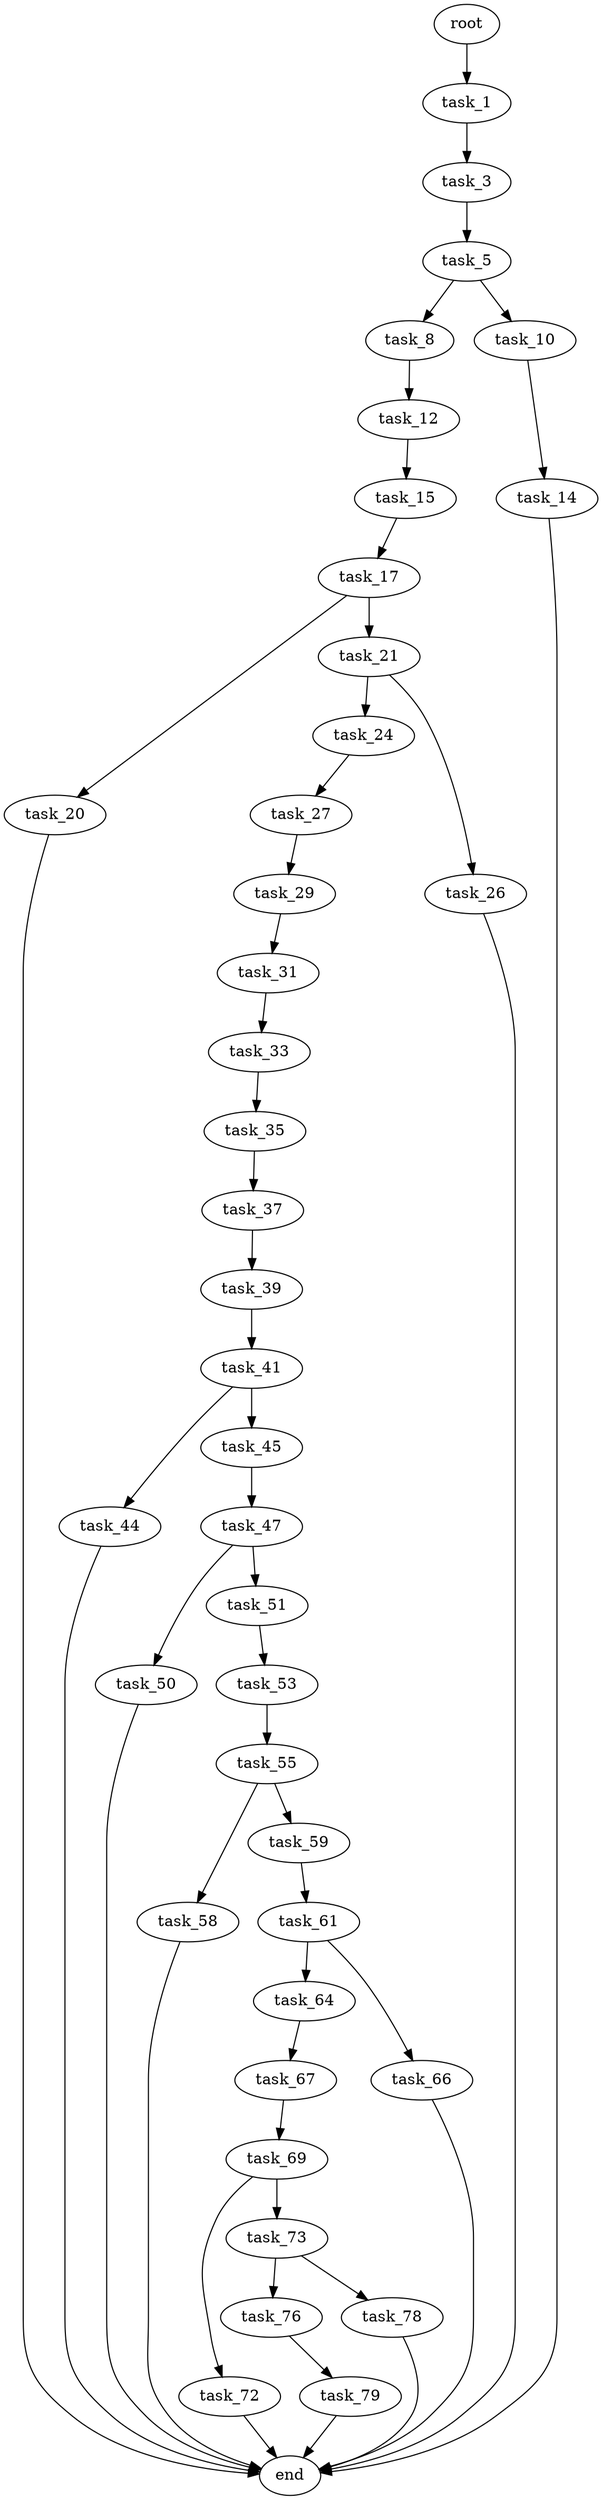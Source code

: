 digraph G {
  root [size="0.000000"];
  task_1 [size="28991029248.000000"];
  task_3 [size="18688409784.000000"];
  task_5 [size="168269123420.000000"];
  task_8 [size="1161731393720.000000"];
  task_10 [size="52579554241.000000"];
  task_12 [size="8589934592.000000"];
  task_14 [size="1025289912536.000000"];
  task_15 [size="8589934592.000000"];
  end [size="0.000000"];
  task_17 [size="231928233984.000000"];
  task_20 [size="13073977400.000000"];
  task_21 [size="134217728000.000000"];
  task_24 [size="31950912480.000000"];
  task_26 [size="173605436836.000000"];
  task_27 [size="35501080072.000000"];
  task_29 [size="231928233984.000000"];
  task_31 [size="8589934592.000000"];
  task_33 [size="249363150255.000000"];
  task_35 [size="27714170066.000000"];
  task_37 [size="229775371020.000000"];
  task_39 [size="142509056070.000000"];
  task_41 [size="8821859515.000000"];
  task_44 [size="134217728000.000000"];
  task_45 [size="183699047082.000000"];
  task_47 [size="549755813888.000000"];
  task_50 [size="32296261316.000000"];
  task_51 [size="28991029248.000000"];
  task_53 [size="134217728000.000000"];
  task_55 [size="149096597208.000000"];
  task_58 [size="368293445632.000000"];
  task_59 [size="231928233984.000000"];
  task_61 [size="1073741824000.000000"];
  task_64 [size="279200041109.000000"];
  task_66 [size="5044740268.000000"];
  task_67 [size="1073741824000.000000"];
  task_69 [size="231928233984.000000"];
  task_72 [size="134217728000.000000"];
  task_73 [size="721743349812.000000"];
  task_76 [size="1425011619.000000"];
  task_78 [size="68719476736.000000"];
  task_79 [size="385914794972.000000"];

  root -> task_1 [size="1.000000"];
  task_1 -> task_3 [size="75497472.000000"];
  task_3 -> task_5 [size="33554432.000000"];
  task_5 -> task_8 [size="301989888.000000"];
  task_5 -> task_10 [size="301989888.000000"];
  task_8 -> task_12 [size="838860800.000000"];
  task_10 -> task_14 [size="838860800.000000"];
  task_12 -> task_15 [size="33554432.000000"];
  task_14 -> end [size="1.000000"];
  task_15 -> task_17 [size="33554432.000000"];
  task_17 -> task_20 [size="301989888.000000"];
  task_17 -> task_21 [size="301989888.000000"];
  task_20 -> end [size="1.000000"];
  task_21 -> task_24 [size="209715200.000000"];
  task_21 -> task_26 [size="209715200.000000"];
  task_24 -> task_27 [size="536870912.000000"];
  task_26 -> end [size="1.000000"];
  task_27 -> task_29 [size="679477248.000000"];
  task_29 -> task_31 [size="301989888.000000"];
  task_31 -> task_33 [size="33554432.000000"];
  task_33 -> task_35 [size="838860800.000000"];
  task_35 -> task_37 [size="33554432.000000"];
  task_37 -> task_39 [size="536870912.000000"];
  task_39 -> task_41 [size="209715200.000000"];
  task_41 -> task_44 [size="411041792.000000"];
  task_41 -> task_45 [size="411041792.000000"];
  task_44 -> end [size="1.000000"];
  task_45 -> task_47 [size="411041792.000000"];
  task_47 -> task_50 [size="536870912.000000"];
  task_47 -> task_51 [size="536870912.000000"];
  task_50 -> end [size="1.000000"];
  task_51 -> task_53 [size="75497472.000000"];
  task_53 -> task_55 [size="209715200.000000"];
  task_55 -> task_58 [size="536870912.000000"];
  task_55 -> task_59 [size="536870912.000000"];
  task_58 -> end [size="1.000000"];
  task_59 -> task_61 [size="301989888.000000"];
  task_61 -> task_64 [size="838860800.000000"];
  task_61 -> task_66 [size="838860800.000000"];
  task_64 -> task_67 [size="209715200.000000"];
  task_66 -> end [size="1.000000"];
  task_67 -> task_69 [size="838860800.000000"];
  task_69 -> task_72 [size="301989888.000000"];
  task_69 -> task_73 [size="301989888.000000"];
  task_72 -> end [size="1.000000"];
  task_73 -> task_76 [size="679477248.000000"];
  task_73 -> task_78 [size="679477248.000000"];
  task_76 -> task_79 [size="75497472.000000"];
  task_78 -> end [size="1.000000"];
  task_79 -> end [size="1.000000"];
}
